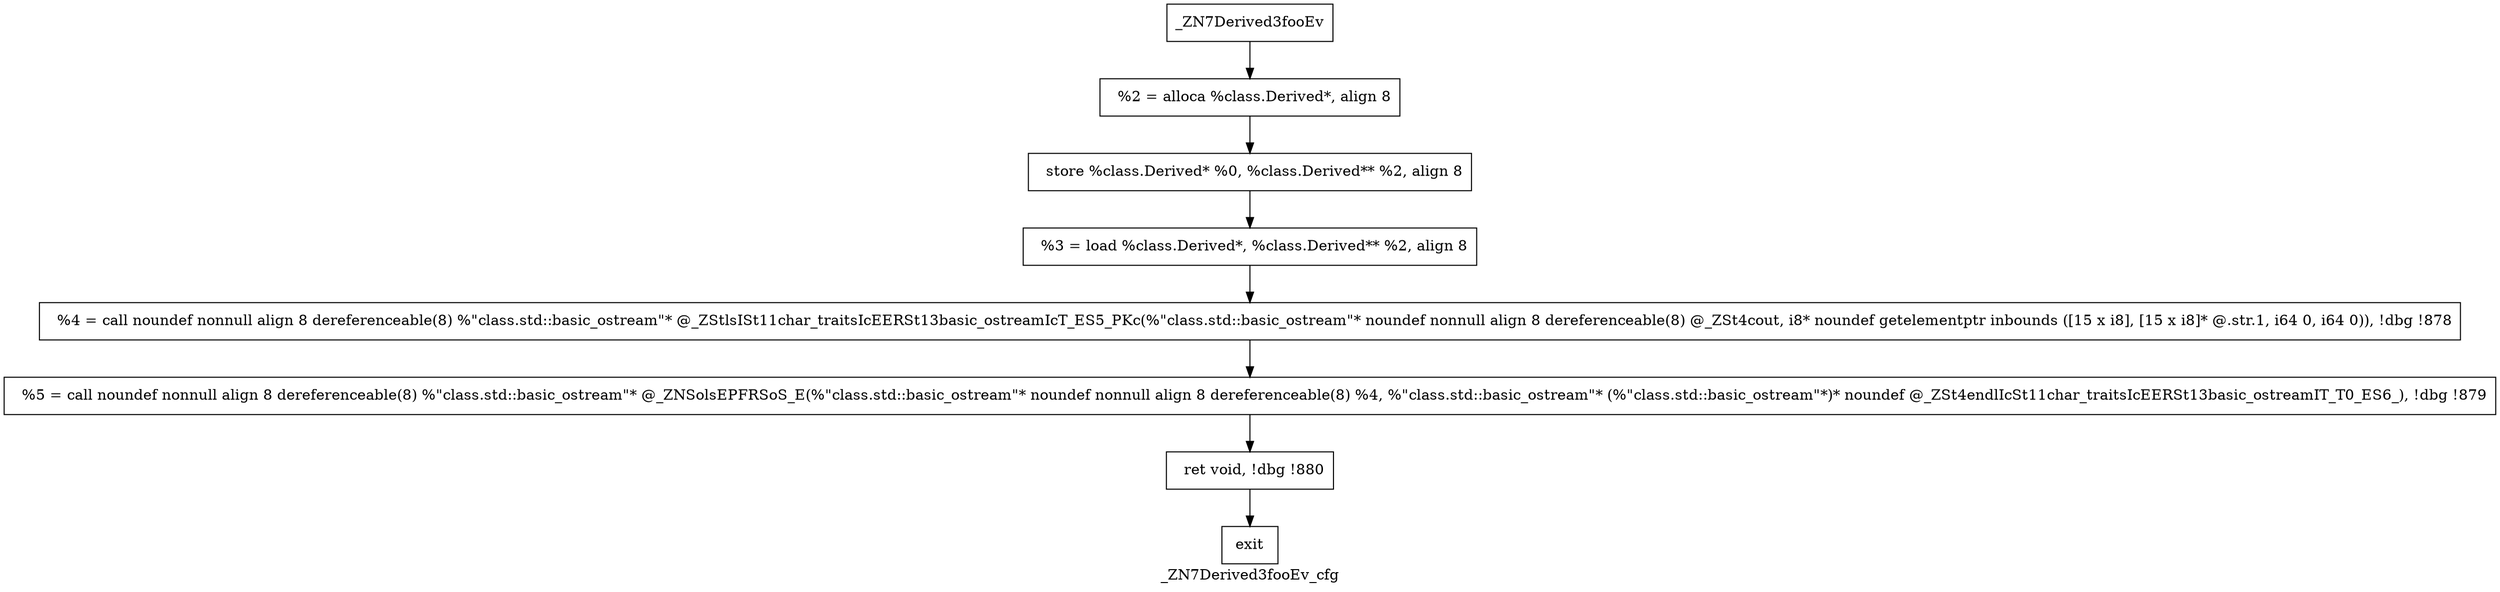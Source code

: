 digraph "_ZN7Derived3fooEv_cfg"{
	label="_ZN7Derived3fooEv_cfg";


	// Define the nodes
	N1 [shape=rectangle, color=black,label="_ZN7Derived3fooEv"];
	N2 [shape=rectangle, color=black,label="exit"];
	N3 [shape=rectangle, color=black,label="  %2 = alloca %class.Derived*, align 8"];
	N4 [shape=rectangle, color=black,label="  store %class.Derived* %0, %class.Derived** %2, align 8"];
	N5 [shape=rectangle, color=black,label="  %3 = load %class.Derived*, %class.Derived** %2, align 8"];
	N6 [shape=rectangle, color=black,label="  %4 = call noundef nonnull align 8 dereferenceable(8) %\"class.std::basic_ostream\"* @_ZStlsISt11char_traitsIcEERSt13basic_ostreamIcT_ES5_PKc(%\"class.std::basic_ostream\"* noundef nonnull align 8 dereferenceable(8) @_ZSt4cout, i8* noundef getelementptr inbounds ([15 x i8], [15 x i8]* @.str.1, i64 0, i64 0)), !dbg !878"];
	N7 [shape=rectangle, color=black,label="  %5 = call noundef nonnull align 8 dereferenceable(8) %\"class.std::basic_ostream\"* @_ZNSolsEPFRSoS_E(%\"class.std::basic_ostream\"* noundef nonnull align 8 dereferenceable(8) %4, %\"class.std::basic_ostream\"* (%\"class.std::basic_ostream\"*)* noundef @_ZSt4endlIcSt11char_traitsIcEERSt13basic_ostreamIT_T0_ES6_), !dbg !879"];
	N8 [shape=rectangle, color=black,label="  ret void, !dbg !880"];


	// Define the edges
	N1 -> N3[color=black,label=""];
	N3 -> N4[color=black,label=""];
	N4 -> N5[color=black,label=""];
	N5 -> N6[color=black,label=""];
	N6 -> N7[color=black,label=""];
	N7 -> N8[color=black,label=""];
	N8 -> N2[color=black,label=""];
}
